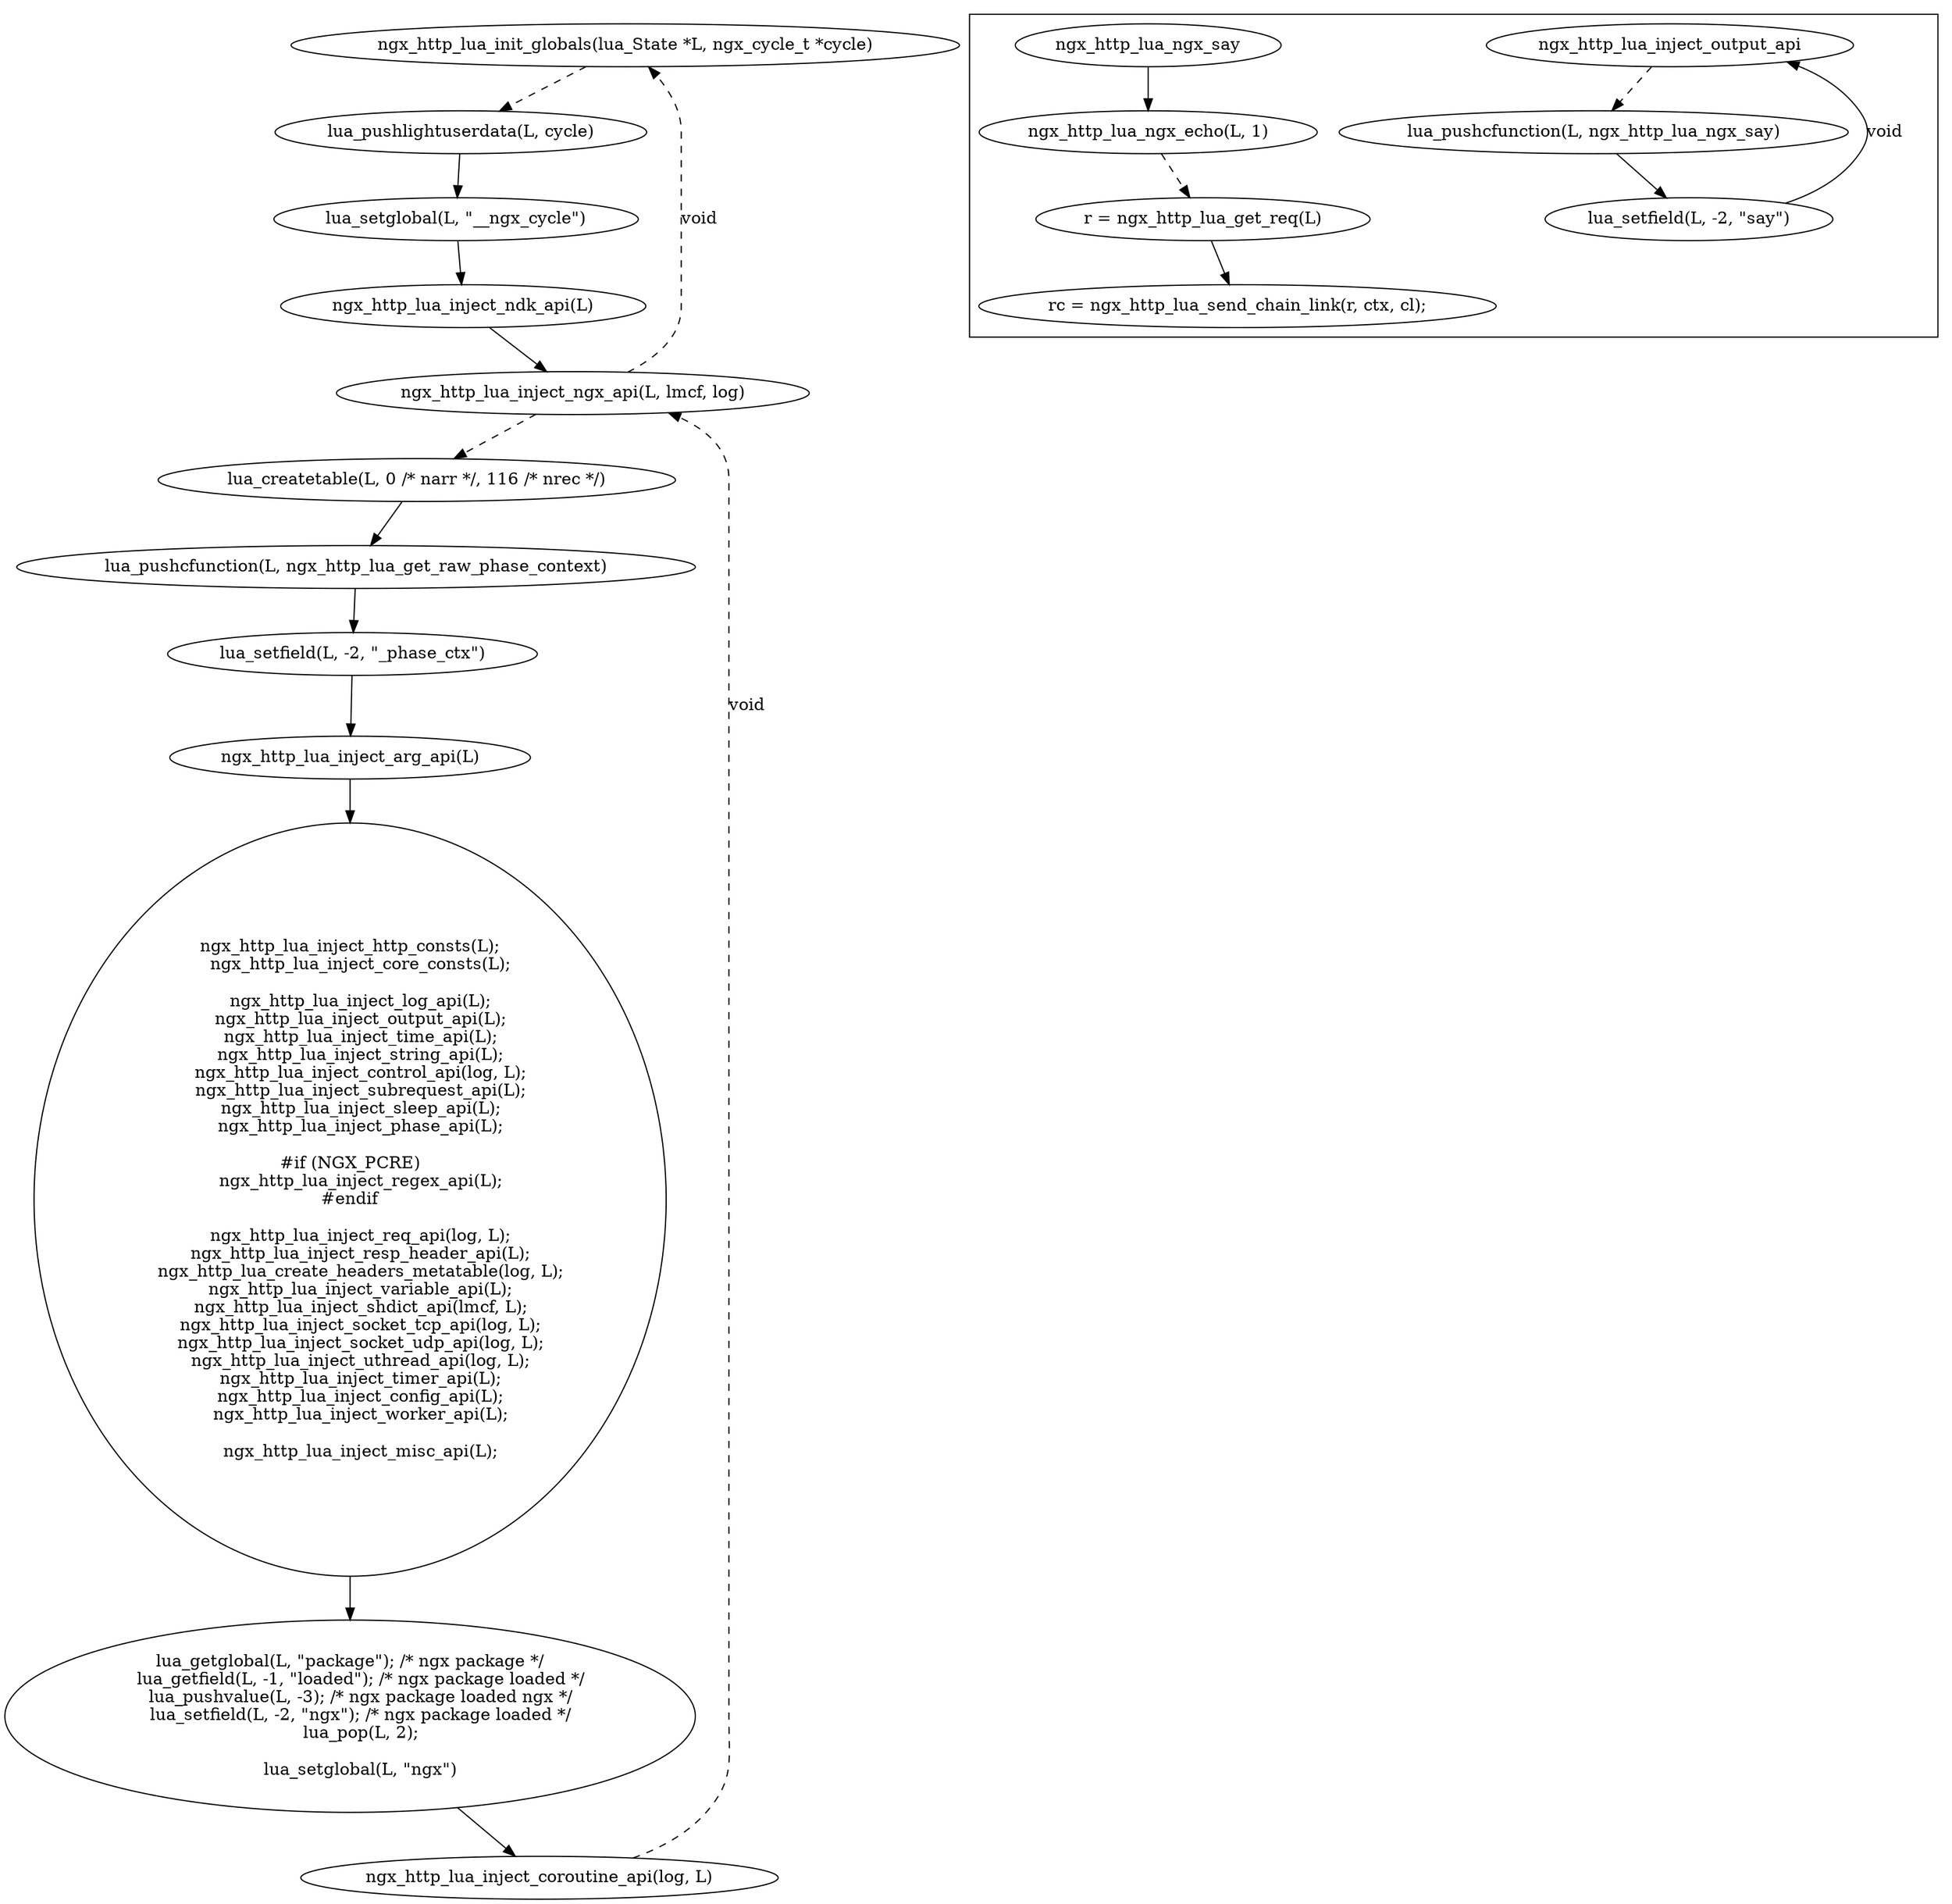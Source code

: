 digraph {
    "ngx_http_lua_init_globals(lua_State *L, ngx_cycle_t *cycle)"->"lua_pushlightuserdata(L, cycle)"[style=dashed];
    "lua_pushlightuserdata(L, cycle)"->"lua_setglobal(L, \"__ngx_cycle\")";
    "lua_setglobal(L, \"__ngx_cycle\")"->"ngx_http_lua_inject_ndk_api(L)";
    "ngx_http_lua_inject_ndk_api(L)"->"ngx_http_lua_inject_ngx_api(L, lmcf, log)";
    "ngx_http_lua_inject_ngx_api(L, lmcf, log)"->"ngx_http_lua_init_globals(lua_State *L, ngx_cycle_t *cycle)"[label=void, style=dashed];

subgraph cluser_lua_inject_ngx_api {
    "ngx_http_lua_inject_ngx_api(L, lmcf, log)"->"lua_createtable(L, 0 /* narr */, 116 /* nrec */)"[style=dashed];
    "lua_createtable(L, 0 /* narr */, 116 /* nrec */)"->"lua_pushcfunction(L, ngx_http_lua_get_raw_phase_context)";
    "lua_pushcfunction(L, ngx_http_lua_get_raw_phase_context)"->"lua_setfield(L, -2, \"_phase_ctx\")";
    "lua_setfield(L, -2, \"_phase_ctx\")"->"ngx_http_lua_inject_arg_api(L)";
    "ngx_http_lua_inject_arg_api(L)"->
    "ngx_http_lua_inject_http_consts(L);
    ngx_http_lua_inject_core_consts(L);

    ngx_http_lua_inject_log_api(L);
    ngx_http_lua_inject_output_api(L);
    ngx_http_lua_inject_time_api(L);
    ngx_http_lua_inject_string_api(L);
    ngx_http_lua_inject_control_api(log, L);
    ngx_http_lua_inject_subrequest_api(L);
    ngx_http_lua_inject_sleep_api(L);
    ngx_http_lua_inject_phase_api(L);

#if (NGX_PCRE)
    ngx_http_lua_inject_regex_api(L);
#endif

    ngx_http_lua_inject_req_api(log, L);
    ngx_http_lua_inject_resp_header_api(L);
    ngx_http_lua_create_headers_metatable(log, L);
    ngx_http_lua_inject_variable_api(L);
    ngx_http_lua_inject_shdict_api(lmcf, L);
    ngx_http_lua_inject_socket_tcp_api(log, L);
    ngx_http_lua_inject_socket_udp_api(log, L);
    ngx_http_lua_inject_uthread_api(log, L);
    ngx_http_lua_inject_timer_api(L);
    ngx_http_lua_inject_config_api(L);
    ngx_http_lua_inject_worker_api(L);

    ngx_http_lua_inject_misc_api(L);";
    "ngx_http_lua_inject_http_consts(L);
    ngx_http_lua_inject_core_consts(L);

    ngx_http_lua_inject_log_api(L);
    ngx_http_lua_inject_output_api(L);
    ngx_http_lua_inject_time_api(L);
    ngx_http_lua_inject_string_api(L);
    ngx_http_lua_inject_control_api(log, L);
    ngx_http_lua_inject_subrequest_api(L);
    ngx_http_lua_inject_sleep_api(L);
    ngx_http_lua_inject_phase_api(L);

#if (NGX_PCRE)
    ngx_http_lua_inject_regex_api(L);
#endif

    ngx_http_lua_inject_req_api(log, L);
    ngx_http_lua_inject_resp_header_api(L);
    ngx_http_lua_create_headers_metatable(log, L);
    ngx_http_lua_inject_variable_api(L);
    ngx_http_lua_inject_shdict_api(lmcf, L);
    ngx_http_lua_inject_socket_tcp_api(log, L);
    ngx_http_lua_inject_socket_udp_api(log, L);
    ngx_http_lua_inject_uthread_api(log, L);
    ngx_http_lua_inject_timer_api(L);
    ngx_http_lua_inject_config_api(L);
    ngx_http_lua_inject_worker_api(L);

    ngx_http_lua_inject_misc_api(L);"->
    "lua_getglobal(L, \"package\"); /* ngx package */
    lua_getfield(L, -1, \"loaded\"); /* ngx package loaded */
    lua_pushvalue(L, -3); /* ngx package loaded ngx */
    lua_setfield(L, -2, \"ngx\"); /* ngx package loaded */
    lua_pop(L, 2);

    lua_setglobal(L, \"ngx\")";
    "lua_getglobal(L, \"package\"); /* ngx package */
    lua_getfield(L, -1, \"loaded\"); /* ngx package loaded */
    lua_pushvalue(L, -3); /* ngx package loaded ngx */
    lua_setfield(L, -2, \"ngx\"); /* ngx package loaded */
    lua_pop(L, 2);

    lua_setglobal(L, \"ngx\")"->"ngx_http_lua_inject_coroutine_api(log, L)";
    "ngx_http_lua_inject_coroutine_api(log, L)"->"ngx_http_lua_inject_ngx_api(L, lmcf, log)"[label=void, style=dashed];
    }

    subgraph cluster_ngx_http_lua_inject_output_api {
    "ngx_http_lua_inject_output_api"->"lua_pushcfunction(L, ngx_http_lua_ngx_say)"[style=dashed];
    "lua_pushcfunction(L, ngx_http_lua_ngx_say)"->"lua_setfield(L, -2, \"say\")";
    "lua_setfield(L, -2, \"say\")"->"ngx_http_lua_inject_output_api"[label=void];
    "ngx_http_lua_ngx_say"->"ngx_http_lua_ngx_echo(L, 1)";
    "ngx_http_lua_ngx_echo(L, 1)"->"r = ngx_http_lua_get_req(L)"[style=dashed];
    "r = ngx_http_lua_get_req(L)"->"rc = ngx_http_lua_send_chain_link(r, ctx, cl);";
    }
}
